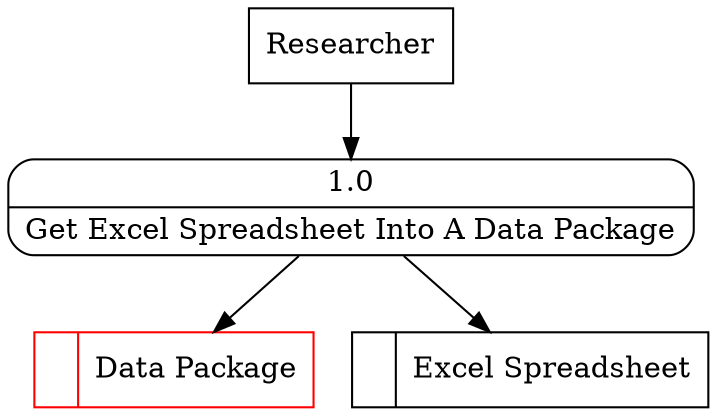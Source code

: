 digraph dfd2{ 
node[shape=record]
200 [label="<f0>  |<f1> Data Package " color=red];
201 [label="<f0>  |<f1> Excel Spreadsheet " ];
202 [label="Researcher" shape=box];
203 [label="{<f0> 1.0|<f1> Get Excel Spreadsheet Into A Data Package }" shape=Mrecord];
202 -> 203
203 -> 201
203 -> 200
}